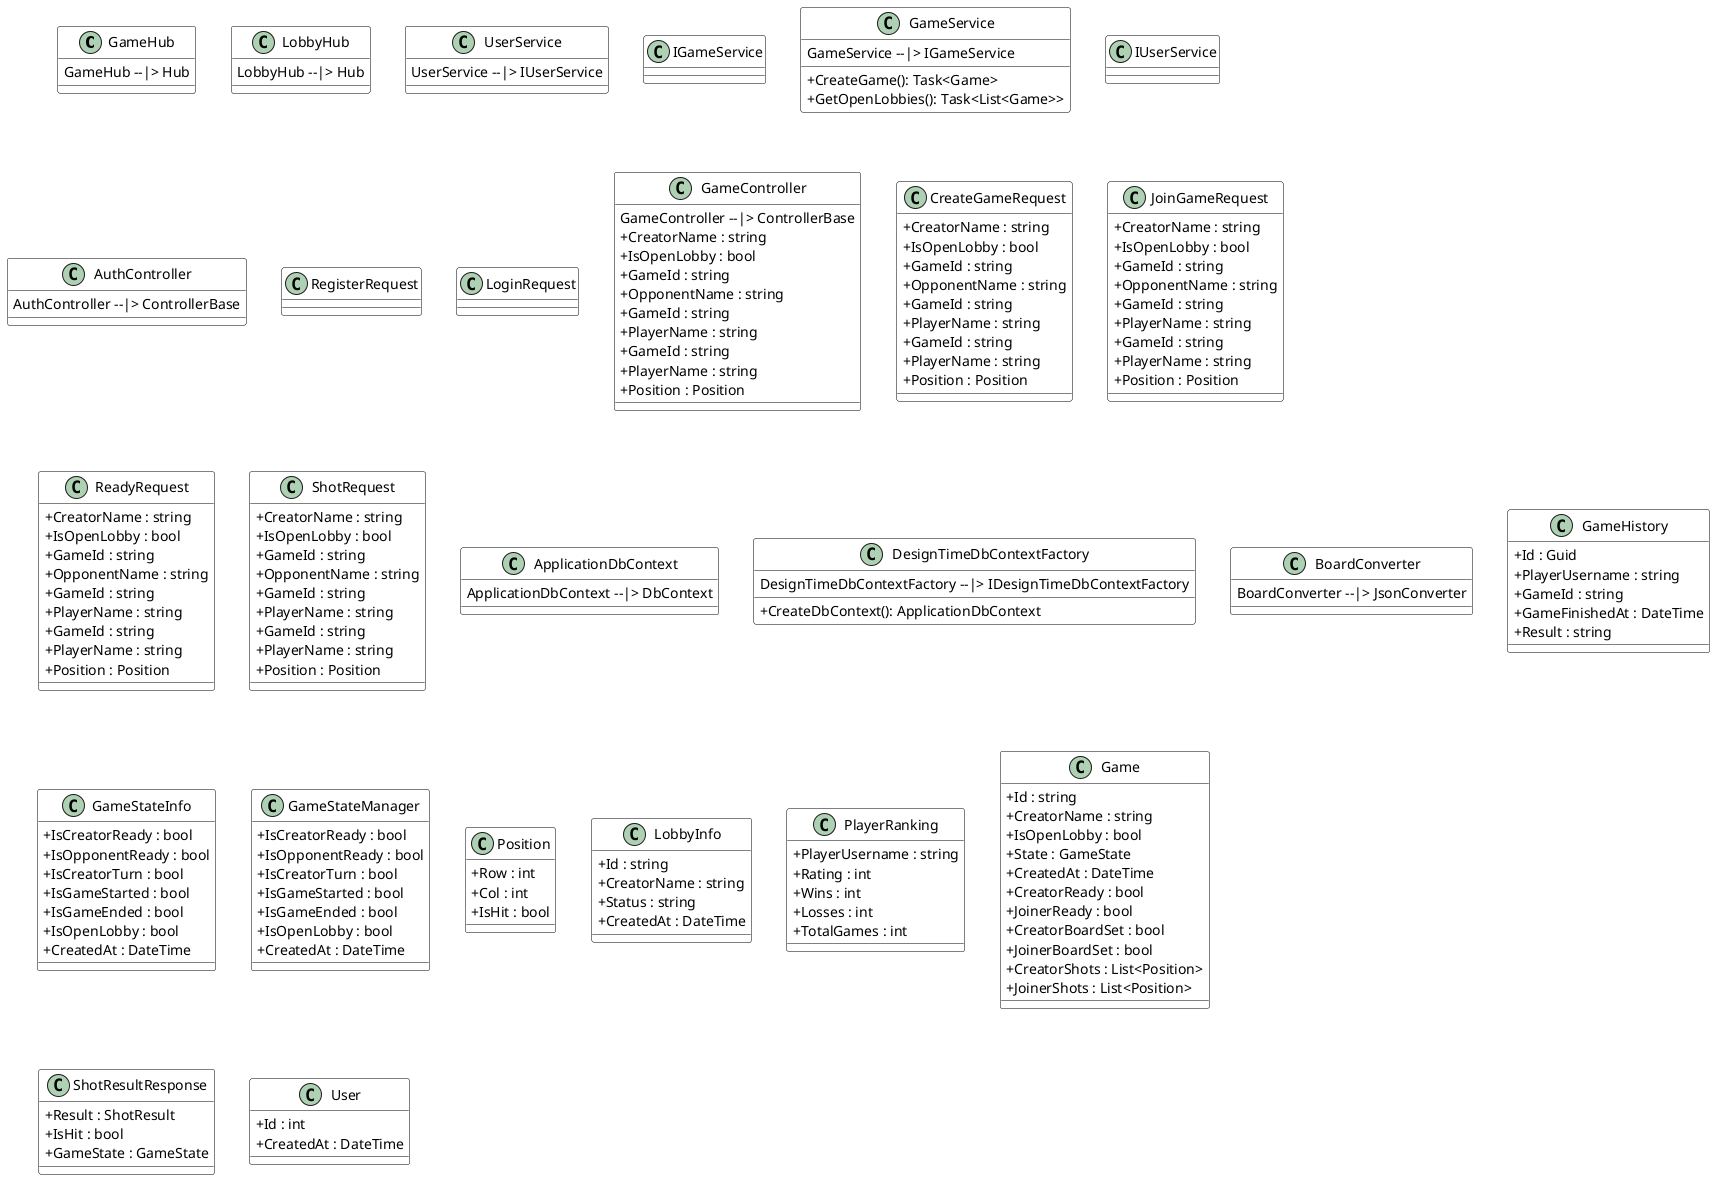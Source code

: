 @startuml
skinparam backgroundColor transparent
skinparam classAttributeIconSize 0
skinparam class {
  BackgroundColor white
  ArrowColor black
  BorderColor black
}
class GameHub {
GameHub --|> Hub
}
class LobbyHub {
LobbyHub --|> Hub
}
class UserService {
UserService --|> IUserService
}
class IGameService {
}
class GameService {
GameService --|> IGameService
  + CreateGame(): Task<Game>
  + GetOpenLobbies(): Task<List<Game>>
}
class IUserService {
}
class AuthController {
AuthController --|> ControllerBase
}
class RegisterRequest {
}
class LoginRequest {
}
class GameController {
GameController --|> ControllerBase
  + CreatorName : string
  + IsOpenLobby : bool
  + GameId : string
  + OpponentName : string
  + GameId : string
  + PlayerName : string
  + GameId : string
  + PlayerName : string
  + Position : Position
}
class CreateGameRequest {
  + CreatorName : string
  + IsOpenLobby : bool
  + GameId : string
  + OpponentName : string
  + GameId : string
  + PlayerName : string
  + GameId : string
  + PlayerName : string
  + Position : Position
}
class JoinGameRequest {
  + CreatorName : string
  + IsOpenLobby : bool
  + GameId : string
  + OpponentName : string
  + GameId : string
  + PlayerName : string
  + GameId : string
  + PlayerName : string
  + Position : Position
}
class ReadyRequest {
  + CreatorName : string
  + IsOpenLobby : bool
  + GameId : string
  + OpponentName : string
  + GameId : string
  + PlayerName : string
  + GameId : string
  + PlayerName : string
  + Position : Position
}
class ShotRequest {
  + CreatorName : string
  + IsOpenLobby : bool
  + GameId : string
  + OpponentName : string
  + GameId : string
  + PlayerName : string
  + GameId : string
  + PlayerName : string
  + Position : Position
}
class ApplicationDbContext {
ApplicationDbContext --|> DbContext
}
class DesignTimeDbContextFactory {
DesignTimeDbContextFactory --|> IDesignTimeDbContextFactory
  + CreateDbContext(): ApplicationDbContext
}
class BoardConverter {
BoardConverter --|> JsonConverter
}
class GameHistory {
  + Id : Guid
  + PlayerUsername : string
  + GameId : string
  + GameFinishedAt : DateTime
  + Result : string
}
class GameStateInfo {
  + IsCreatorReady : bool
  + IsOpponentReady : bool
  + IsCreatorTurn : bool
  + IsGameStarted : bool
  + IsGameEnded : bool
  + IsOpenLobby : bool
  + CreatedAt : DateTime
}
class GameStateManager {
  + IsCreatorReady : bool
  + IsOpponentReady : bool
  + IsCreatorTurn : bool
  + IsGameStarted : bool
  + IsGameEnded : bool
  + IsOpenLobby : bool
  + CreatedAt : DateTime
}
class Position {
  + Row : int
  + Col : int
  + IsHit : bool
}
class LobbyInfo {
  + Id : string
  + CreatorName : string
  + Status : string
  + CreatedAt : DateTime
}
class PlayerRanking {
  + PlayerUsername : string
  + Rating : int
  + Wins : int
  + Losses : int
  + TotalGames : int
}
class Game {
  + Id : string
  + CreatorName : string
  + IsOpenLobby : bool
  + State : GameState
  + CreatedAt : DateTime
  + CreatorReady : bool
  + JoinerReady : bool
  + CreatorBoardSet : bool
  + JoinerBoardSet : bool
  + CreatorShots : List<Position>
  + JoinerShots : List<Position>
}
class ShotResultResponse {
  + Result : ShotResult
  + IsHit : bool
  + GameState : GameState
}
class User {
  + Id : int
  + CreatedAt : DateTime
}
@enduml
